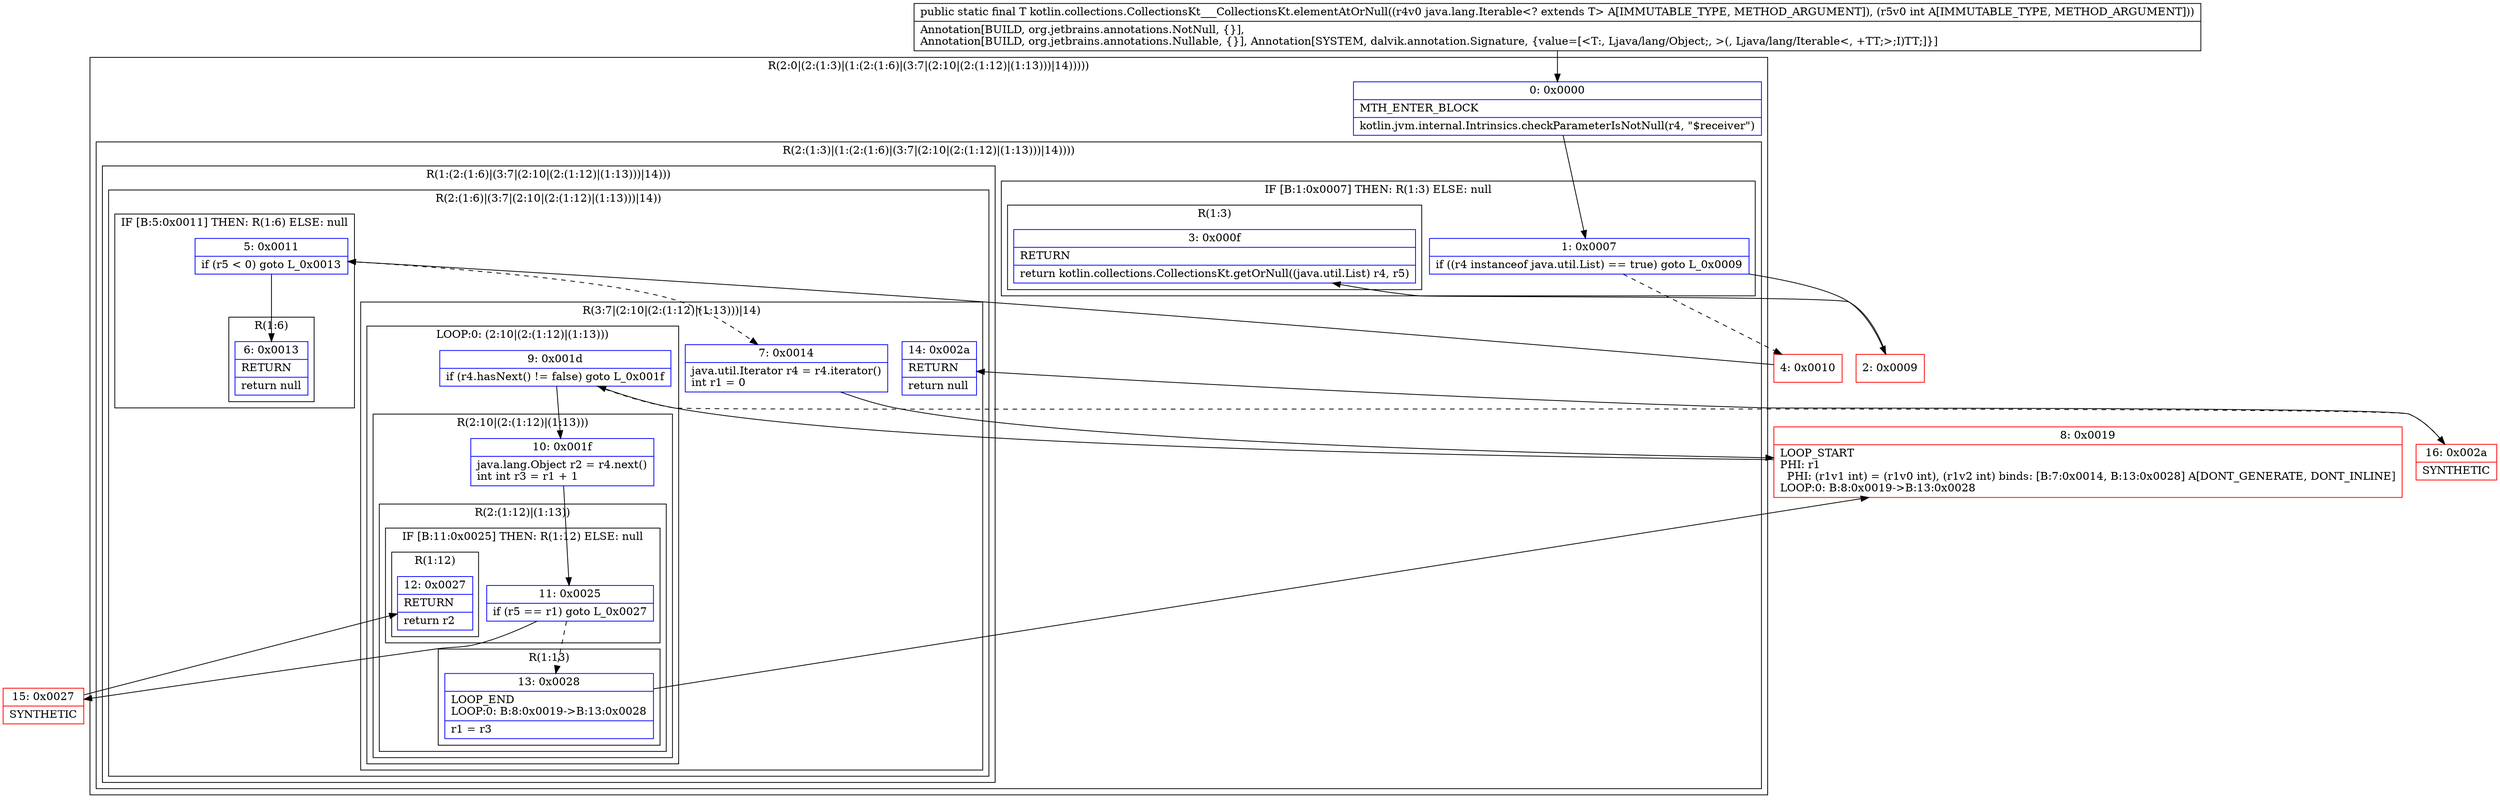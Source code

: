 digraph "CFG forkotlin.collections.CollectionsKt___CollectionsKt.elementAtOrNull(Ljava\/lang\/Iterable;I)Ljava\/lang\/Object;" {
subgraph cluster_Region_1393840581 {
label = "R(2:0|(2:(1:3)|(1:(2:(1:6)|(3:7|(2:10|(2:(1:12)|(1:13)))|14)))))";
node [shape=record,color=blue];
Node_0 [shape=record,label="{0\:\ 0x0000|MTH_ENTER_BLOCK\l|kotlin.jvm.internal.Intrinsics.checkParameterIsNotNull(r4, \"$receiver\")\l}"];
subgraph cluster_Region_133942900 {
label = "R(2:(1:3)|(1:(2:(1:6)|(3:7|(2:10|(2:(1:12)|(1:13)))|14))))";
node [shape=record,color=blue];
subgraph cluster_IfRegion_1345454522 {
label = "IF [B:1:0x0007] THEN: R(1:3) ELSE: null";
node [shape=record,color=blue];
Node_1 [shape=record,label="{1\:\ 0x0007|if ((r4 instanceof java.util.List) == true) goto L_0x0009\l}"];
subgraph cluster_Region_471837332 {
label = "R(1:3)";
node [shape=record,color=blue];
Node_3 [shape=record,label="{3\:\ 0x000f|RETURN\l|return kotlin.collections.CollectionsKt.getOrNull((java.util.List) r4, r5)\l}"];
}
}
subgraph cluster_Region_1836337835 {
label = "R(1:(2:(1:6)|(3:7|(2:10|(2:(1:12)|(1:13)))|14)))";
node [shape=record,color=blue];
subgraph cluster_Region_883274015 {
label = "R(2:(1:6)|(3:7|(2:10|(2:(1:12)|(1:13)))|14))";
node [shape=record,color=blue];
subgraph cluster_IfRegion_1960462816 {
label = "IF [B:5:0x0011] THEN: R(1:6) ELSE: null";
node [shape=record,color=blue];
Node_5 [shape=record,label="{5\:\ 0x0011|if (r5 \< 0) goto L_0x0013\l}"];
subgraph cluster_Region_359667429 {
label = "R(1:6)";
node [shape=record,color=blue];
Node_6 [shape=record,label="{6\:\ 0x0013|RETURN\l|return null\l}"];
}
}
subgraph cluster_Region_1489866475 {
label = "R(3:7|(2:10|(2:(1:12)|(1:13)))|14)";
node [shape=record,color=blue];
Node_7 [shape=record,label="{7\:\ 0x0014|java.util.Iterator r4 = r4.iterator()\lint r1 = 0\l}"];
subgraph cluster_LoopRegion_1511925746 {
label = "LOOP:0: (2:10|(2:(1:12)|(1:13)))";
node [shape=record,color=blue];
Node_9 [shape=record,label="{9\:\ 0x001d|if (r4.hasNext() != false) goto L_0x001f\l}"];
subgraph cluster_Region_8371773 {
label = "R(2:10|(2:(1:12)|(1:13)))";
node [shape=record,color=blue];
Node_10 [shape=record,label="{10\:\ 0x001f|java.lang.Object r2 = r4.next()\lint int r3 = r1 + 1\l}"];
subgraph cluster_Region_1135233255 {
label = "R(2:(1:12)|(1:13))";
node [shape=record,color=blue];
subgraph cluster_IfRegion_1538147503 {
label = "IF [B:11:0x0025] THEN: R(1:12) ELSE: null";
node [shape=record,color=blue];
Node_11 [shape=record,label="{11\:\ 0x0025|if (r5 == r1) goto L_0x0027\l}"];
subgraph cluster_Region_1696173115 {
label = "R(1:12)";
node [shape=record,color=blue];
Node_12 [shape=record,label="{12\:\ 0x0027|RETURN\l|return r2\l}"];
}
}
subgraph cluster_Region_766639247 {
label = "R(1:13)";
node [shape=record,color=blue];
Node_13 [shape=record,label="{13\:\ 0x0028|LOOP_END\lLOOP:0: B:8:0x0019\-\>B:13:0x0028\l|r1 = r3\l}"];
}
}
}
}
Node_14 [shape=record,label="{14\:\ 0x002a|RETURN\l|return null\l}"];
}
}
}
}
}
Node_2 [shape=record,color=red,label="{2\:\ 0x0009}"];
Node_4 [shape=record,color=red,label="{4\:\ 0x0010}"];
Node_8 [shape=record,color=red,label="{8\:\ 0x0019|LOOP_START\lPHI: r1 \l  PHI: (r1v1 int) = (r1v0 int), (r1v2 int) binds: [B:7:0x0014, B:13:0x0028] A[DONT_GENERATE, DONT_INLINE]\lLOOP:0: B:8:0x0019\-\>B:13:0x0028\l}"];
Node_15 [shape=record,color=red,label="{15\:\ 0x0027|SYNTHETIC\l}"];
Node_16 [shape=record,color=red,label="{16\:\ 0x002a|SYNTHETIC\l}"];
MethodNode[shape=record,label="{public static final T kotlin.collections.CollectionsKt___CollectionsKt.elementAtOrNull((r4v0 java.lang.Iterable\<? extends T\> A[IMMUTABLE_TYPE, METHOD_ARGUMENT]), (r5v0 int A[IMMUTABLE_TYPE, METHOD_ARGUMENT]))  | Annotation[BUILD, org.jetbrains.annotations.NotNull, \{\}], \lAnnotation[BUILD, org.jetbrains.annotations.Nullable, \{\}], Annotation[SYSTEM, dalvik.annotation.Signature, \{value=[\<T:, Ljava\/lang\/Object;, \>(, Ljava\/lang\/Iterable\<, +TT;\>;I)TT;]\}]\l}"];
MethodNode -> Node_0;
Node_0 -> Node_1;
Node_1 -> Node_2;
Node_1 -> Node_4[style=dashed];
Node_5 -> Node_6;
Node_5 -> Node_7[style=dashed];
Node_7 -> Node_8;
Node_9 -> Node_10;
Node_9 -> Node_16[style=dashed];
Node_10 -> Node_11;
Node_11 -> Node_13[style=dashed];
Node_11 -> Node_15;
Node_13 -> Node_8;
Node_2 -> Node_3;
Node_4 -> Node_5;
Node_8 -> Node_9;
Node_15 -> Node_12;
Node_16 -> Node_14;
}

